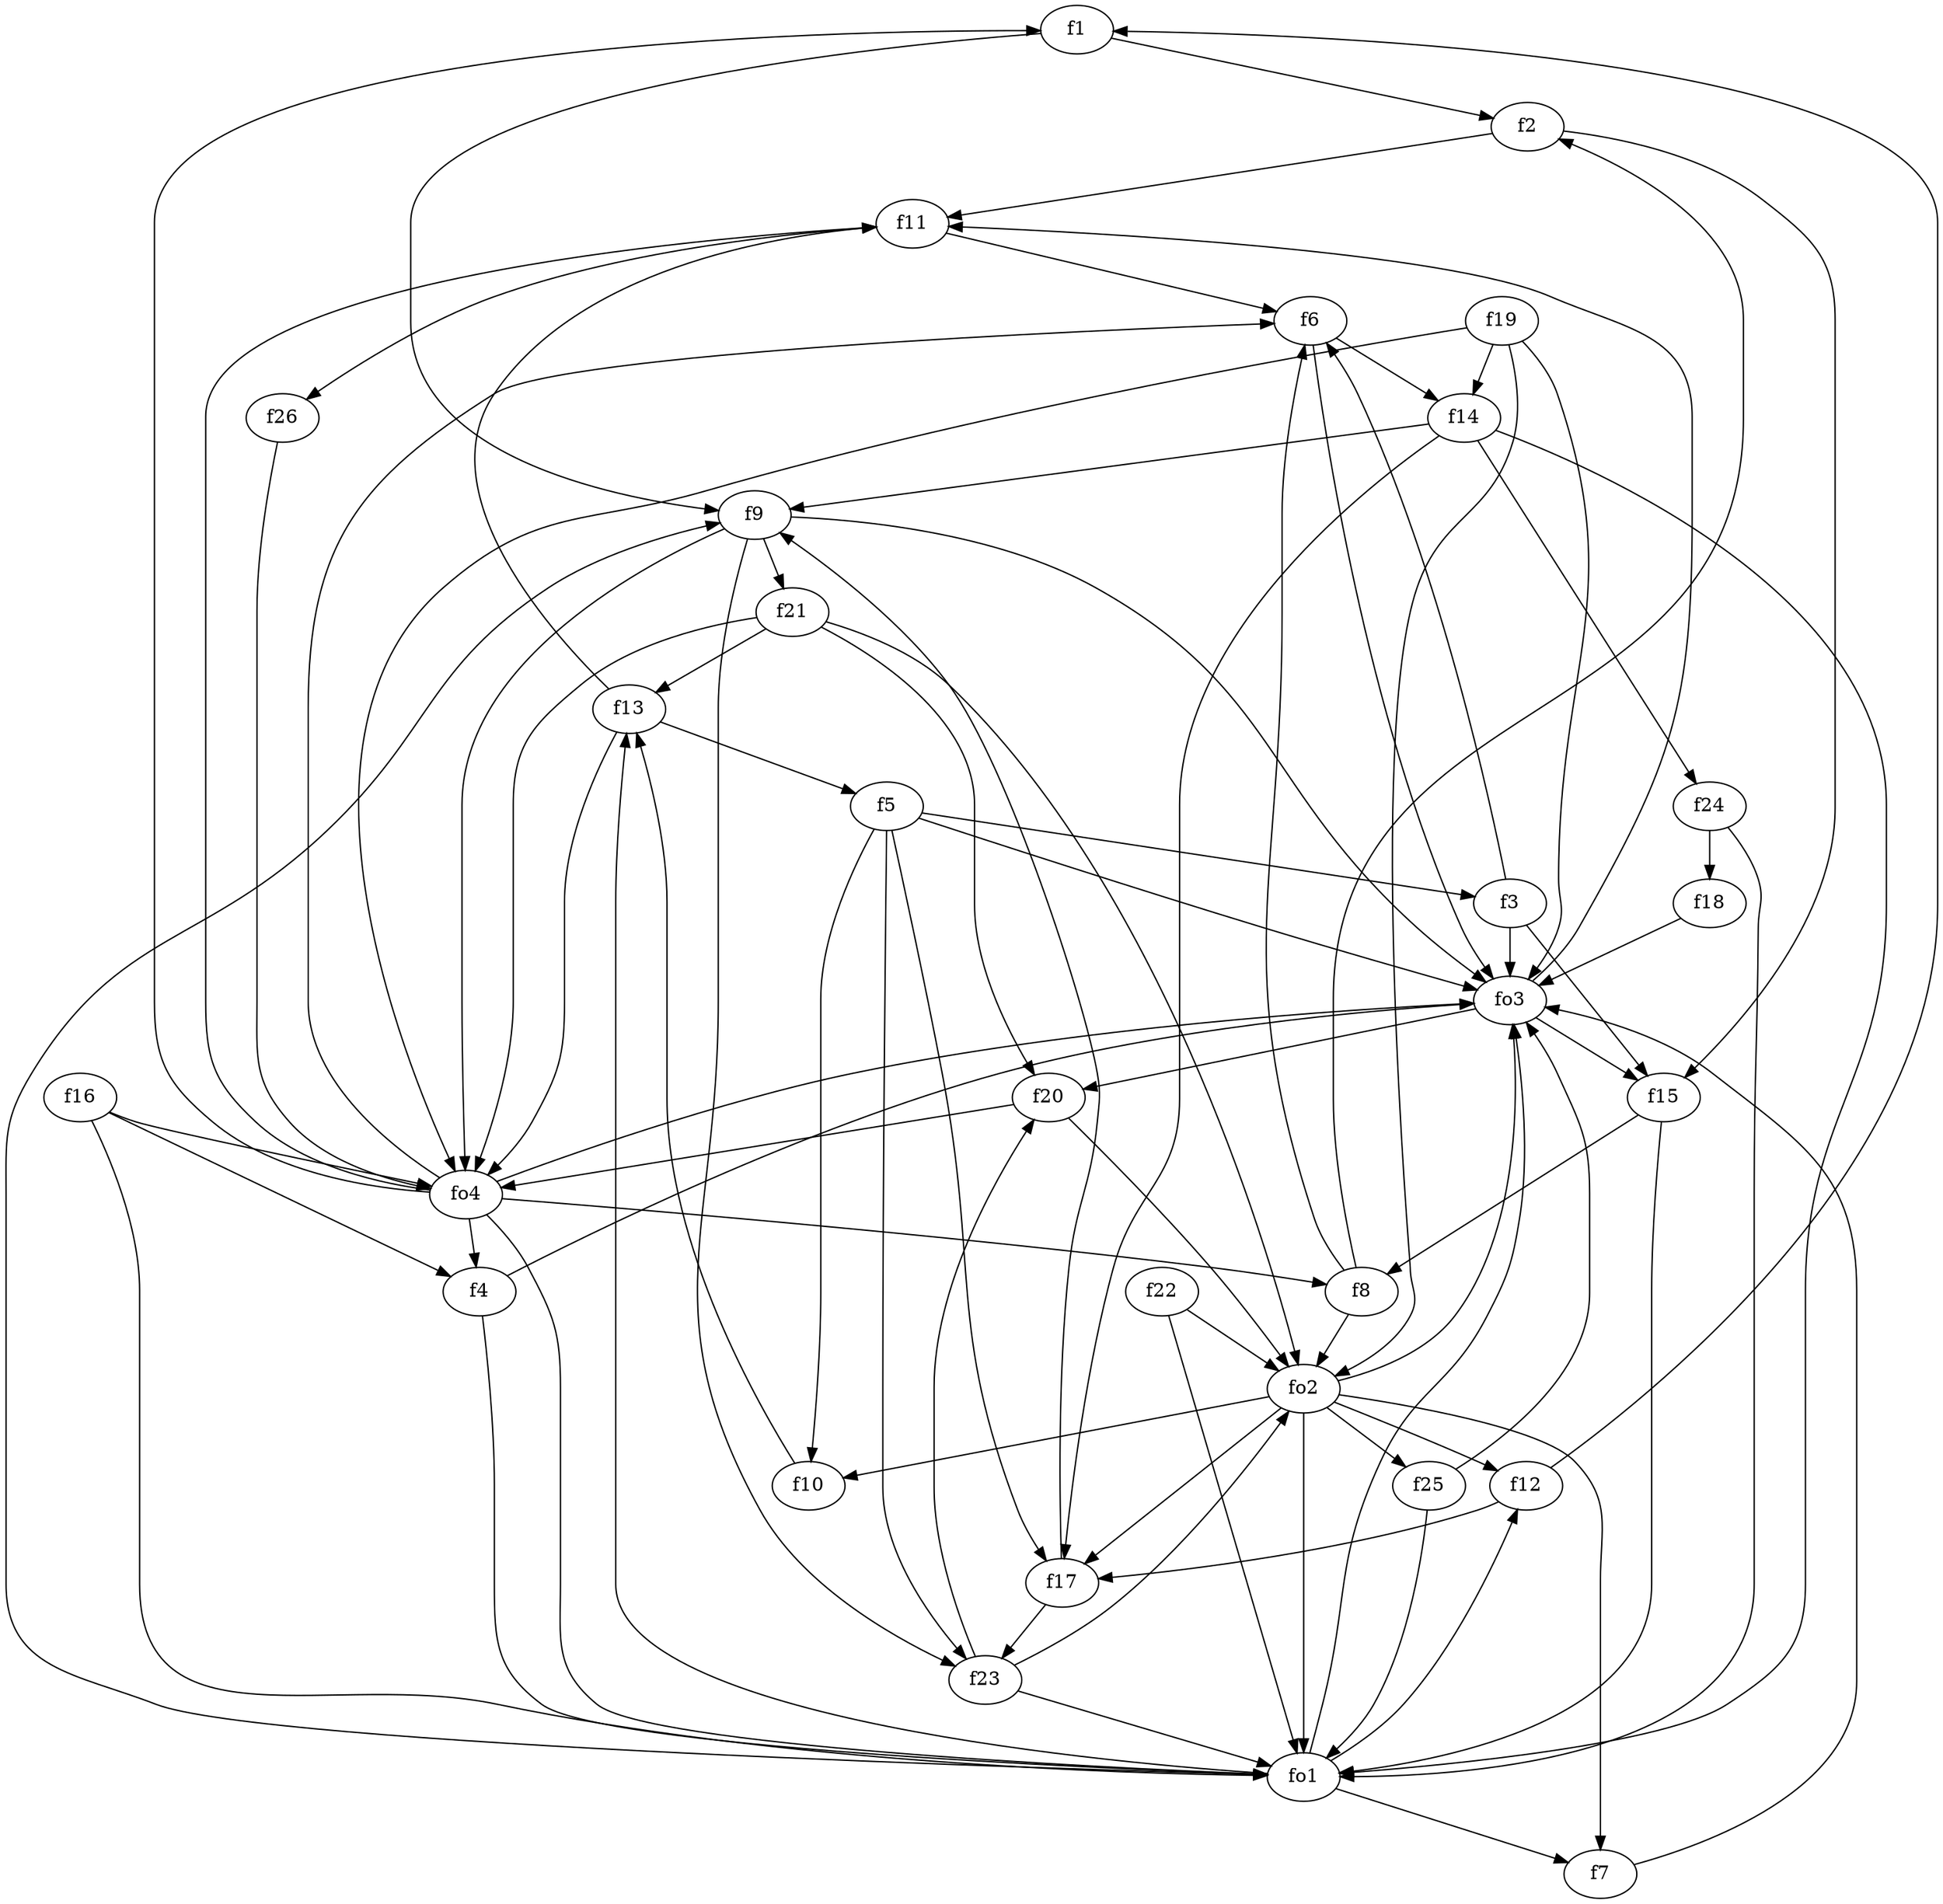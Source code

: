strict digraph  {
f1;
f2;
f3;
f4;
f5;
f6;
f7;
f8;
f9;
f10;
f11;
f12;
f13;
f14;
f15;
f16;
f17;
f18;
f19;
f20;
f21;
f22;
f23;
f24;
f25;
f26;
fo1;
fo2;
fo3;
fo4;
f1 -> f9  [weight=2];
f1 -> f2  [weight=2];
f2 -> f15  [weight=2];
f2 -> f11  [weight=2];
f3 -> f15  [weight=2];
f3 -> f6  [weight=2];
f3 -> fo3  [weight=2];
f4 -> fo3  [weight=2];
f4 -> fo1  [weight=2];
f5 -> f3  [weight=2];
f5 -> f23  [weight=2];
f5 -> fo3  [weight=2];
f5 -> f17  [weight=2];
f5 -> f10  [weight=2];
f6 -> fo3  [weight=2];
f6 -> f14  [weight=2];
f7 -> fo3  [weight=2];
f8 -> f6  [weight=2];
f8 -> fo2  [weight=2];
f8 -> f2  [weight=2];
f9 -> fo3  [weight=2];
f9 -> f21  [weight=2];
f9 -> f23  [weight=2];
f9 -> fo4  [weight=2];
f10 -> f13  [weight=2];
f11 -> f26  [weight=2];
f11 -> f6  [weight=2];
f12 -> f1  [weight=2];
f12 -> f17  [weight=2];
f13 -> f11  [weight=2];
f13 -> f5  [weight=2];
f13 -> fo4  [weight=2];
f14 -> f24  [weight=2];
f14 -> fo1  [weight=2];
f14 -> f17  [weight=2];
f14 -> f9  [weight=2];
f15 -> fo1  [weight=2];
f15 -> f8  [weight=2];
f16 -> fo1  [weight=2];
f16 -> f4  [weight=2];
f16 -> fo4  [weight=2];
f17 -> f23  [weight=2];
f17 -> f9  [weight=2];
f18 -> fo3  [weight=2];
f19 -> f14  [weight=2];
f19 -> fo2  [weight=2];
f19 -> fo4  [weight=2];
f19 -> fo3  [weight=2];
f20 -> fo2  [weight=2];
f20 -> fo4  [weight=2];
f21 -> fo4  [weight=2];
f21 -> fo2  [weight=2];
f21 -> f20  [weight=2];
f21 -> f13  [weight=2];
f22 -> fo1  [weight=2];
f22 -> fo2  [weight=2];
f23 -> f20  [weight=2];
f23 -> fo2  [weight=2];
f23 -> fo1  [weight=2];
f24 -> fo1  [weight=2];
f24 -> f18  [weight=2];
f25 -> fo1  [weight=2];
f25 -> fo3  [weight=2];
f26 -> fo4  [weight=2];
fo1 -> f7  [weight=2];
fo1 -> fo3  [weight=2];
fo1 -> f13  [weight=2];
fo1 -> f12  [weight=2];
fo1 -> f9  [weight=2];
fo2 -> fo1  [weight=2];
fo2 -> f7  [weight=2];
fo2 -> f25  [weight=2];
fo2 -> fo3  [weight=2];
fo2 -> f12  [weight=2];
fo2 -> f10  [weight=2];
fo2 -> f17  [weight=2];
fo3 -> f20  [weight=2];
fo3 -> f11  [weight=2];
fo3 -> f15  [weight=2];
fo4 -> f4  [weight=2];
fo4 -> fo3  [weight=2];
fo4 -> fo1  [weight=2];
fo4 -> f8  [weight=2];
fo4 -> f11  [weight=2];
fo4 -> f6  [weight=2];
fo4 -> f1  [weight=2];
}

